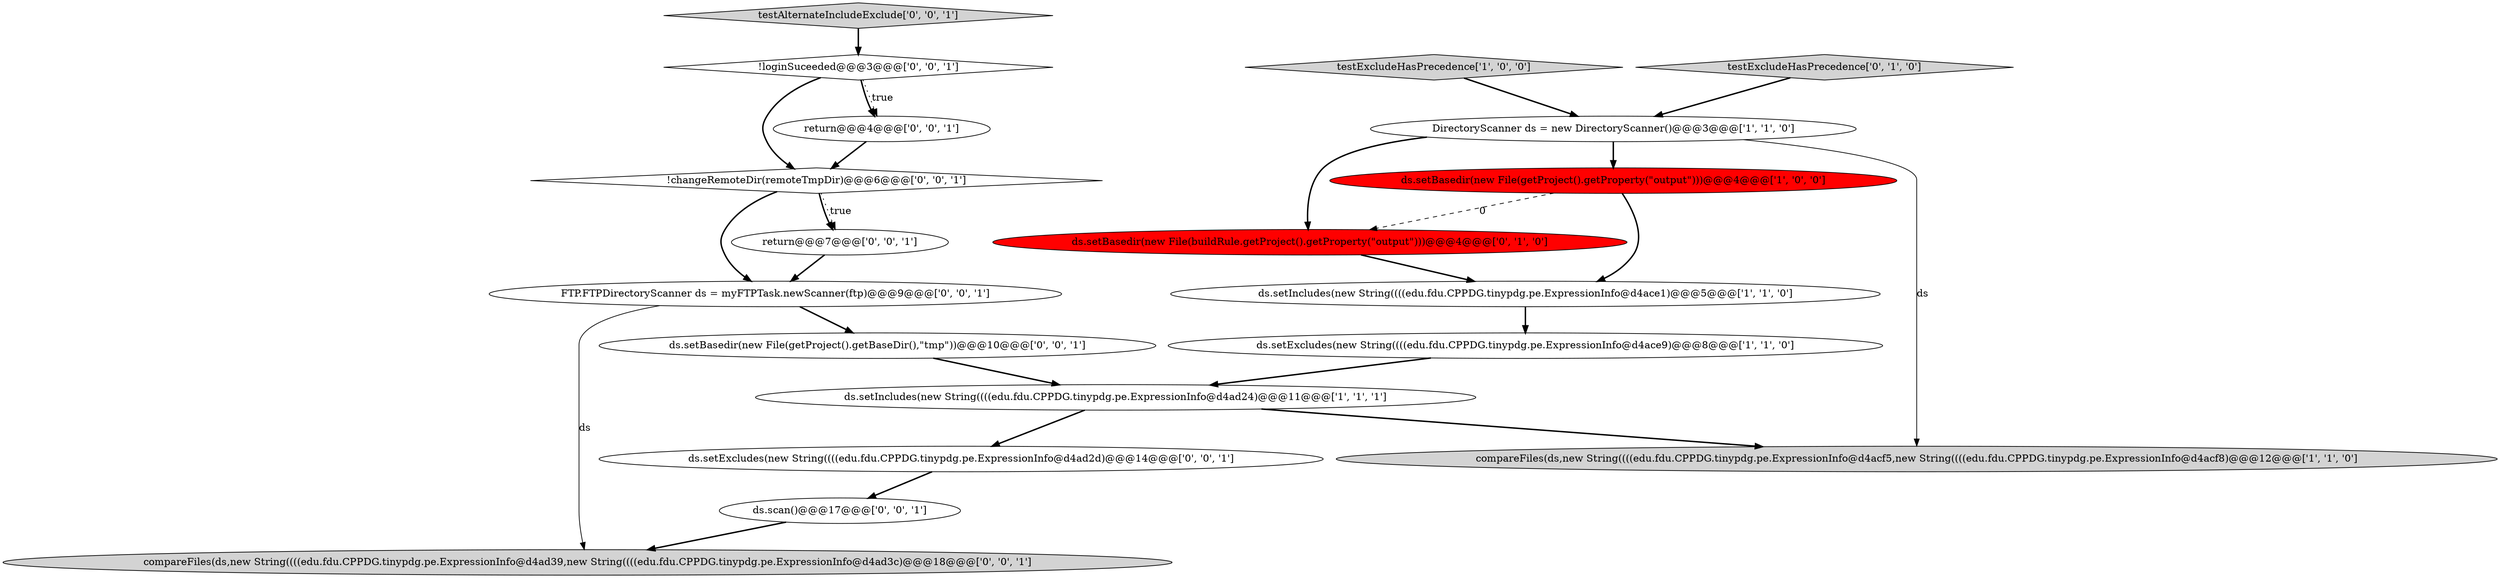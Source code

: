 digraph {
1 [style = filled, label = "compareFiles(ds,new String((((edu.fdu.CPPDG.tinypdg.pe.ExpressionInfo@d4acf5,new String((((edu.fdu.CPPDG.tinypdg.pe.ExpressionInfo@d4acf8)@@@12@@@['1', '1', '0']", fillcolor = lightgray, shape = ellipse image = "AAA0AAABBB1BBB"];
12 [style = filled, label = "FTP.FTPDirectoryScanner ds = myFTPTask.newScanner(ftp)@@@9@@@['0', '0', '1']", fillcolor = white, shape = ellipse image = "AAA0AAABBB3BBB"];
16 [style = filled, label = "return@@@7@@@['0', '0', '1']", fillcolor = white, shape = ellipse image = "AAA0AAABBB3BBB"];
18 [style = filled, label = "!changeRemoteDir(remoteTmpDir)@@@6@@@['0', '0', '1']", fillcolor = white, shape = diamond image = "AAA0AAABBB3BBB"];
8 [style = filled, label = "ds.setBasedir(new File(buildRule.getProject().getProperty(\"output\")))@@@4@@@['0', '1', '0']", fillcolor = red, shape = ellipse image = "AAA1AAABBB2BBB"];
14 [style = filled, label = "compareFiles(ds,new String((((edu.fdu.CPPDG.tinypdg.pe.ExpressionInfo@d4ad39,new String((((edu.fdu.CPPDG.tinypdg.pe.ExpressionInfo@d4ad3c)@@@18@@@['0', '0', '1']", fillcolor = lightgray, shape = ellipse image = "AAA0AAABBB3BBB"];
13 [style = filled, label = "ds.setExcludes(new String((((edu.fdu.CPPDG.tinypdg.pe.ExpressionInfo@d4ad2d)@@@14@@@['0', '0', '1']", fillcolor = white, shape = ellipse image = "AAA0AAABBB3BBB"];
15 [style = filled, label = "testAlternateIncludeExclude['0', '0', '1']", fillcolor = lightgray, shape = diamond image = "AAA0AAABBB3BBB"];
3 [style = filled, label = "ds.setIncludes(new String((((edu.fdu.CPPDG.tinypdg.pe.ExpressionInfo@d4ad24)@@@11@@@['1', '1', '1']", fillcolor = white, shape = ellipse image = "AAA0AAABBB1BBB"];
7 [style = filled, label = "testExcludeHasPrecedence['0', '1', '0']", fillcolor = lightgray, shape = diamond image = "AAA0AAABBB2BBB"];
10 [style = filled, label = "ds.scan()@@@17@@@['0', '0', '1']", fillcolor = white, shape = ellipse image = "AAA0AAABBB3BBB"];
17 [style = filled, label = "!loginSuceeded@@@3@@@['0', '0', '1']", fillcolor = white, shape = diamond image = "AAA0AAABBB3BBB"];
9 [style = filled, label = "return@@@4@@@['0', '0', '1']", fillcolor = white, shape = ellipse image = "AAA0AAABBB3BBB"];
0 [style = filled, label = "ds.setBasedir(new File(getProject().getProperty(\"output\")))@@@4@@@['1', '0', '0']", fillcolor = red, shape = ellipse image = "AAA1AAABBB1BBB"];
5 [style = filled, label = "DirectoryScanner ds = new DirectoryScanner()@@@3@@@['1', '1', '0']", fillcolor = white, shape = ellipse image = "AAA0AAABBB1BBB"];
11 [style = filled, label = "ds.setBasedir(new File(getProject().getBaseDir(),\"tmp\"))@@@10@@@['0', '0', '1']", fillcolor = white, shape = ellipse image = "AAA0AAABBB3BBB"];
6 [style = filled, label = "ds.setExcludes(new String((((edu.fdu.CPPDG.tinypdg.pe.ExpressionInfo@d4ace9)@@@8@@@['1', '1', '0']", fillcolor = white, shape = ellipse image = "AAA0AAABBB1BBB"];
4 [style = filled, label = "testExcludeHasPrecedence['1', '0', '0']", fillcolor = lightgray, shape = diamond image = "AAA0AAABBB1BBB"];
2 [style = filled, label = "ds.setIncludes(new String((((edu.fdu.CPPDG.tinypdg.pe.ExpressionInfo@d4ace1)@@@5@@@['1', '1', '0']", fillcolor = white, shape = ellipse image = "AAA0AAABBB1BBB"];
13->10 [style = bold, label=""];
6->3 [style = bold, label=""];
5->8 [style = bold, label=""];
3->1 [style = bold, label=""];
10->14 [style = bold, label=""];
18->16 [style = dotted, label="true"];
2->6 [style = bold, label=""];
17->9 [style = bold, label=""];
0->2 [style = bold, label=""];
12->11 [style = bold, label=""];
18->12 [style = bold, label=""];
5->1 [style = solid, label="ds"];
15->17 [style = bold, label=""];
7->5 [style = bold, label=""];
9->18 [style = bold, label=""];
5->0 [style = bold, label=""];
8->2 [style = bold, label=""];
11->3 [style = bold, label=""];
17->9 [style = dotted, label="true"];
12->14 [style = solid, label="ds"];
3->13 [style = bold, label=""];
0->8 [style = dashed, label="0"];
4->5 [style = bold, label=""];
16->12 [style = bold, label=""];
17->18 [style = bold, label=""];
18->16 [style = bold, label=""];
}
